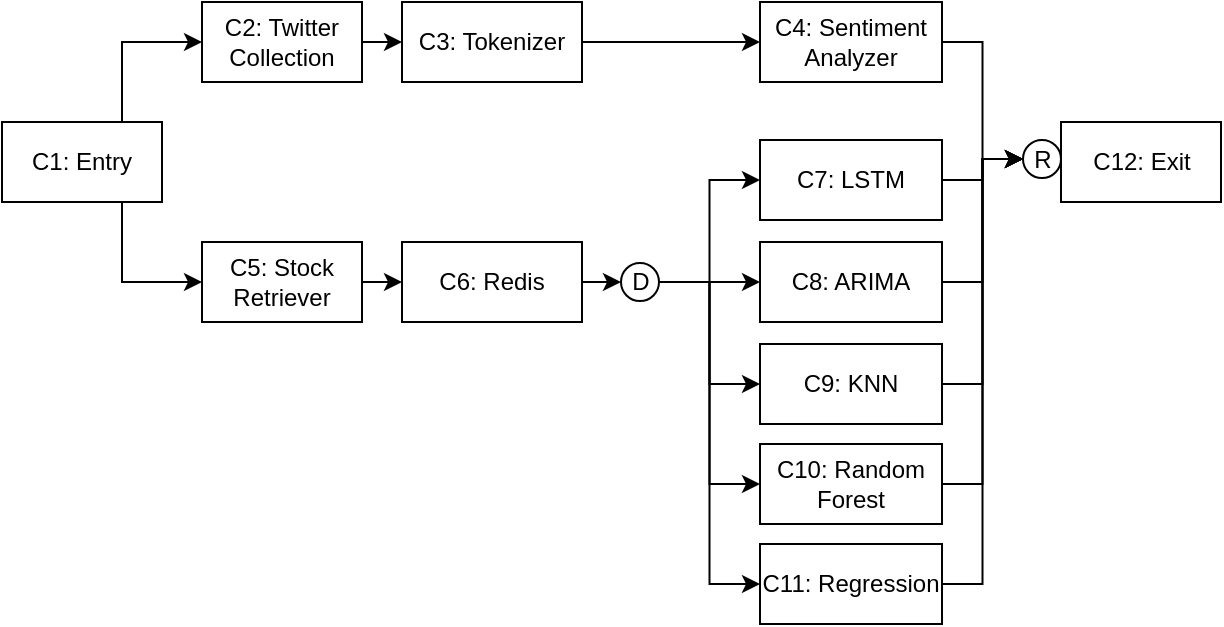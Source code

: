 <mxfile version="11.3.0" type="device" pages="5"><diagram id="MvhkzFSTpkSxDY-x4nTw" name="StockPriceServiceBasic"><mxGraphModel dx="932" dy="600" grid="1" gridSize="10" guides="1" tooltips="1" connect="1" arrows="1" fold="1" page="1" pageScale="1" pageWidth="1000" pageHeight="500" math="0" shadow="0"><root><mxCell id="0"/><mxCell id="1" parent="0"/><mxCell id="xYwFsirlzIUQsMod2T-3-18" style="edgeStyle=orthogonalEdgeStyle;rounded=0;orthogonalLoop=1;jettySize=auto;html=1;exitX=0.75;exitY=1;exitDx=0;exitDy=0;entryX=0;entryY=0.5;entryDx=0;entryDy=0;" parent="1" source="xYwFsirlzIUQsMod2T-3-4" target="xYwFsirlzIUQsMod2T-3-9" edge="1"><mxGeometry relative="1" as="geometry"/></mxCell><mxCell id="xYwFsirlzIUQsMod2T-3-19" style="edgeStyle=orthogonalEdgeStyle;rounded=0;orthogonalLoop=1;jettySize=auto;html=1;exitX=0.75;exitY=0;exitDx=0;exitDy=0;entryX=0;entryY=0.5;entryDx=0;entryDy=0;" parent="1" source="xYwFsirlzIUQsMod2T-3-4" target="xYwFsirlzIUQsMod2T-3-7" edge="1"><mxGeometry relative="1" as="geometry"/></mxCell><mxCell id="xYwFsirlzIUQsMod2T-3-4" value="C1: Entry" style="rounded=0;whiteSpace=wrap;html=1;" parent="1" vertex="1"><mxGeometry x="40" y="200" width="80" height="40" as="geometry"/></mxCell><mxCell id="xYwFsirlzIUQsMod2T-3-5" value="C12: Exit" style="rounded=0;whiteSpace=wrap;html=1;" parent="1" vertex="1"><mxGeometry x="569.5" y="200" width="80" height="40" as="geometry"/></mxCell><mxCell id="xYwFsirlzIUQsMod2T-3-43" style="edgeStyle=orthogonalEdgeStyle;rounded=0;orthogonalLoop=1;jettySize=auto;html=1;entryX=0;entryY=0.5;entryDx=0;entryDy=0;" parent="1" source="xYwFsirlzIUQsMod2T-3-6" target="xYwFsirlzIUQsMod2T-3-42" edge="1"><mxGeometry relative="1" as="geometry"/></mxCell><mxCell id="xYwFsirlzIUQsMod2T-3-6" value="C4: Sentiment Analyzer" style="rounded=0;whiteSpace=wrap;html=1;" parent="1" vertex="1"><mxGeometry x="419" y="140" width="91" height="40" as="geometry"/></mxCell><mxCell id="xYwFsirlzIUQsMod2T-3-20" style="edgeStyle=orthogonalEdgeStyle;rounded=0;orthogonalLoop=1;jettySize=auto;html=1;exitX=1;exitY=0.5;exitDx=0;exitDy=0;entryX=0;entryY=0.5;entryDx=0;entryDy=0;" parent="1" source="xYwFsirlzIUQsMod2T-3-7" target="xYwFsirlzIUQsMod2T-3-8" edge="1"><mxGeometry relative="1" as="geometry"/></mxCell><mxCell id="xYwFsirlzIUQsMod2T-3-7" value="C2: Twitter Collection" style="rounded=0;whiteSpace=wrap;html=1;" parent="1" vertex="1"><mxGeometry x="140" y="140" width="80" height="40" as="geometry"/></mxCell><mxCell id="xYwFsirlzIUQsMod2T-3-22" style="edgeStyle=orthogonalEdgeStyle;rounded=0;orthogonalLoop=1;jettySize=auto;html=1;exitX=1;exitY=0.5;exitDx=0;exitDy=0;entryX=0;entryY=0.5;entryDx=0;entryDy=0;" parent="1" source="xYwFsirlzIUQsMod2T-3-8" target="xYwFsirlzIUQsMod2T-3-6" edge="1"><mxGeometry relative="1" as="geometry"/></mxCell><mxCell id="xYwFsirlzIUQsMod2T-3-8" value="C3: Tokenizer" style="rounded=0;whiteSpace=wrap;html=1;" parent="1" vertex="1"><mxGeometry x="240" y="140" width="90" height="40" as="geometry"/></mxCell><mxCell id="xYwFsirlzIUQsMod2T-3-21" style="edgeStyle=orthogonalEdgeStyle;rounded=0;orthogonalLoop=1;jettySize=auto;html=1;exitX=1;exitY=0.5;exitDx=0;exitDy=0;entryX=0;entryY=0.5;entryDx=0;entryDy=0;" parent="1" source="xYwFsirlzIUQsMod2T-3-9" target="xYwFsirlzIUQsMod2T-3-10" edge="1"><mxGeometry relative="1" as="geometry"/></mxCell><mxCell id="xYwFsirlzIUQsMod2T-3-9" value="C5: Stock Retriever" style="rounded=0;whiteSpace=wrap;html=1;" parent="1" vertex="1"><mxGeometry x="140" y="260" width="80" height="40" as="geometry"/></mxCell><mxCell id="xYwFsirlzIUQsMod2T-3-33" style="edgeStyle=orthogonalEdgeStyle;rounded=0;orthogonalLoop=1;jettySize=auto;html=1;exitX=1;exitY=0.5;exitDx=0;exitDy=0;entryX=0;entryY=0.5;entryDx=0;entryDy=0;" parent="1" source="xYwFsirlzIUQsMod2T-3-10" target="xYwFsirlzIUQsMod2T-3-23" edge="1"><mxGeometry relative="1" as="geometry"/></mxCell><mxCell id="xYwFsirlzIUQsMod2T-3-10" value="C6: Redis" style="rounded=0;whiteSpace=wrap;html=1;" parent="1" vertex="1"><mxGeometry x="240" y="260" width="90" height="40" as="geometry"/></mxCell><mxCell id="xYwFsirlzIUQsMod2T-3-45" style="edgeStyle=orthogonalEdgeStyle;rounded=0;orthogonalLoop=1;jettySize=auto;html=1;entryX=0;entryY=0.5;entryDx=0;entryDy=0;" parent="1" source="xYwFsirlzIUQsMod2T-3-11" target="xYwFsirlzIUQsMod2T-3-42" edge="1"><mxGeometry relative="1" as="geometry"/></mxCell><mxCell id="xYwFsirlzIUQsMod2T-3-11" value="C7: LSTM" style="rounded=0;whiteSpace=wrap;html=1;" parent="1" vertex="1"><mxGeometry x="419" y="209" width="91" height="40" as="geometry"/></mxCell><mxCell id="xYwFsirlzIUQsMod2T-3-46" style="edgeStyle=orthogonalEdgeStyle;rounded=0;orthogonalLoop=1;jettySize=auto;html=1;entryX=0;entryY=0.5;entryDx=0;entryDy=0;" parent="1" source="xYwFsirlzIUQsMod2T-3-12" target="xYwFsirlzIUQsMod2T-3-42" edge="1"><mxGeometry relative="1" as="geometry"/></mxCell><mxCell id="xYwFsirlzIUQsMod2T-3-12" value="C8: ARIMA" style="rounded=0;whiteSpace=wrap;html=1;" parent="1" vertex="1"><mxGeometry x="419" y="260" width="91" height="40" as="geometry"/></mxCell><mxCell id="xYwFsirlzIUQsMod2T-3-48" style="edgeStyle=orthogonalEdgeStyle;rounded=0;orthogonalLoop=1;jettySize=auto;html=1;entryX=0;entryY=0.5;entryDx=0;entryDy=0;" parent="1" source="xYwFsirlzIUQsMod2T-3-13" target="xYwFsirlzIUQsMod2T-3-42" edge="1"><mxGeometry relative="1" as="geometry"/></mxCell><mxCell id="xYwFsirlzIUQsMod2T-3-13" value="C10: Random Forest" style="rounded=0;whiteSpace=wrap;html=1;" parent="1" vertex="1"><mxGeometry x="419" y="361" width="91" height="40" as="geometry"/></mxCell><mxCell id="xYwFsirlzIUQsMod2T-3-49" style="edgeStyle=orthogonalEdgeStyle;rounded=0;orthogonalLoop=1;jettySize=auto;html=1;entryX=0;entryY=0.5;entryDx=0;entryDy=0;" parent="1" source="xYwFsirlzIUQsMod2T-3-14" target="xYwFsirlzIUQsMod2T-3-42" edge="1"><mxGeometry relative="1" as="geometry"/></mxCell><mxCell id="xYwFsirlzIUQsMod2T-3-14" value="C11: Regression" style="rounded=0;whiteSpace=wrap;html=1;" parent="1" vertex="1"><mxGeometry x="419" y="411" width="91" height="40" as="geometry"/></mxCell><mxCell id="xYwFsirlzIUQsMod2T-3-47" style="edgeStyle=orthogonalEdgeStyle;rounded=0;orthogonalLoop=1;jettySize=auto;html=1;entryX=0;entryY=0.5;entryDx=0;entryDy=0;" parent="1" source="xYwFsirlzIUQsMod2T-3-15" target="xYwFsirlzIUQsMod2T-3-42" edge="1"><mxGeometry relative="1" as="geometry"/></mxCell><mxCell id="xYwFsirlzIUQsMod2T-3-15" value="C9: KNN" style="rounded=0;whiteSpace=wrap;html=1;" parent="1" vertex="1"><mxGeometry x="419" y="311" width="91" height="40" as="geometry"/></mxCell><mxCell id="xYwFsirlzIUQsMod2T-3-36" style="edgeStyle=orthogonalEdgeStyle;rounded=0;orthogonalLoop=1;jettySize=auto;html=1;exitX=1;exitY=0.5;exitDx=0;exitDy=0;entryX=0;entryY=0.5;entryDx=0;entryDy=0;" parent="1" source="xYwFsirlzIUQsMod2T-3-23" target="xYwFsirlzIUQsMod2T-3-11" edge="1"><mxGeometry relative="1" as="geometry"/></mxCell><mxCell id="xYwFsirlzIUQsMod2T-3-37" style="edgeStyle=orthogonalEdgeStyle;rounded=0;orthogonalLoop=1;jettySize=auto;html=1;exitX=1;exitY=0.5;exitDx=0;exitDy=0;entryX=0;entryY=0.5;entryDx=0;entryDy=0;" parent="1" source="xYwFsirlzIUQsMod2T-3-23" target="xYwFsirlzIUQsMod2T-3-12" edge="1"><mxGeometry relative="1" as="geometry"/></mxCell><mxCell id="xYwFsirlzIUQsMod2T-3-38" style="edgeStyle=orthogonalEdgeStyle;rounded=0;orthogonalLoop=1;jettySize=auto;html=1;entryX=0;entryY=0.5;entryDx=0;entryDy=0;" parent="1" source="xYwFsirlzIUQsMod2T-3-23" target="xYwFsirlzIUQsMod2T-3-15" edge="1"><mxGeometry relative="1" as="geometry"/></mxCell><mxCell id="xYwFsirlzIUQsMod2T-3-39" style="edgeStyle=orthogonalEdgeStyle;rounded=0;orthogonalLoop=1;jettySize=auto;html=1;entryX=0;entryY=0.5;entryDx=0;entryDy=0;" parent="1" source="xYwFsirlzIUQsMod2T-3-23" target="xYwFsirlzIUQsMod2T-3-13" edge="1"><mxGeometry relative="1" as="geometry"/></mxCell><mxCell id="xYwFsirlzIUQsMod2T-3-40" style="edgeStyle=orthogonalEdgeStyle;rounded=0;orthogonalLoop=1;jettySize=auto;html=1;entryX=0;entryY=0.5;entryDx=0;entryDy=0;" parent="1" source="xYwFsirlzIUQsMod2T-3-23" target="xYwFsirlzIUQsMod2T-3-14" edge="1"><mxGeometry relative="1" as="geometry"/></mxCell><mxCell id="xYwFsirlzIUQsMod2T-3-23" value="D" style="ellipse;whiteSpace=wrap;html=1;aspect=fixed;verticalAlign=middle;align=center;" parent="1" vertex="1"><mxGeometry x="349.5" y="270.5" width="19" height="19" as="geometry"/></mxCell><mxCell id="xYwFsirlzIUQsMod2T-3-42" value="R" style="ellipse;whiteSpace=wrap;html=1;aspect=fixed;verticalAlign=middle;align=center;" parent="1" vertex="1"><mxGeometry x="550.5" y="209" width="19" height="19" as="geometry"/></mxCell></root></mxGraphModel></diagram><diagram name="CurrentStockPriceService" id="ERicWpg_Pi3_TDMIFpDv"><mxGraphModel dx="932" dy="600" grid="1" gridSize="10" guides="1" tooltips="1" connect="1" arrows="1" fold="1" page="1" pageScale="1" pageWidth="1000" pageHeight="500" math="0" shadow="0"><root><mxCell id="mewTV4nTfRDeJSfwuZwY-0"/><mxCell id="mewTV4nTfRDeJSfwuZwY-1" parent="mewTV4nTfRDeJSfwuZwY-0"/><mxCell id="mewTV4nTfRDeJSfwuZwY-2" style="edgeStyle=orthogonalEdgeStyle;rounded=0;orthogonalLoop=1;jettySize=auto;html=1;exitX=0.75;exitY=1;exitDx=0;exitDy=0;entryX=0;entryY=0.5;entryDx=0;entryDy=0;" edge="1" parent="mewTV4nTfRDeJSfwuZwY-1" source="mewTV4nTfRDeJSfwuZwY-4" target="mewTV4nTfRDeJSfwuZwY-13"><mxGeometry relative="1" as="geometry"/></mxCell><mxCell id="mewTV4nTfRDeJSfwuZwY-4" value="C1: Entry" style="rounded=0;whiteSpace=wrap;html=1;" vertex="1" parent="mewTV4nTfRDeJSfwuZwY-1"><mxGeometry x="40" y="200" width="80" height="40" as="geometry"/></mxCell><mxCell id="mewTV4nTfRDeJSfwuZwY-5" value="C12: Exit" style="rounded=0;whiteSpace=wrap;html=1;" vertex="1" parent="mewTV4nTfRDeJSfwuZwY-1"><mxGeometry x="569.5" y="200" width="80" height="40" as="geometry"/></mxCell><mxCell id="mewTV4nTfRDeJSfwuZwY-33" style="edgeStyle=orthogonalEdgeStyle;rounded=0;orthogonalLoop=1;jettySize=auto;html=1;exitX=1;exitY=0.5;exitDx=0;exitDy=0;entryX=0;entryY=0.5;entryDx=0;entryDy=0;" edge="1" parent="mewTV4nTfRDeJSfwuZwY-1" source="mewTV4nTfRDeJSfwuZwY-13" target="mewTV4nTfRDeJSfwuZwY-31"><mxGeometry relative="1" as="geometry"/></mxCell><mxCell id="mewTV4nTfRDeJSfwuZwY-13" value="C5: Stock Retriever" style="rounded=0;whiteSpace=wrap;html=1;" vertex="1" parent="mewTV4nTfRDeJSfwuZwY-1"><mxGeometry x="140" y="260" width="80" height="40" as="geometry"/></mxCell><mxCell id="mewTV4nTfRDeJSfwuZwY-16" style="edgeStyle=orthogonalEdgeStyle;rounded=0;orthogonalLoop=1;jettySize=auto;html=1;entryX=0;entryY=0.5;entryDx=0;entryDy=0;" edge="1" parent="mewTV4nTfRDeJSfwuZwY-1" source="mewTV4nTfRDeJSfwuZwY-17" target="mewTV4nTfRDeJSfwuZwY-32"><mxGeometry relative="1" as="geometry"/></mxCell><mxCell id="mewTV4nTfRDeJSfwuZwY-17" value="C7: LSTM" style="rounded=0;whiteSpace=wrap;html=1;" vertex="1" parent="mewTV4nTfRDeJSfwuZwY-1"><mxGeometry x="419" y="209" width="91" height="40" as="geometry"/></mxCell><mxCell id="mewTV4nTfRDeJSfwuZwY-26" style="edgeStyle=orthogonalEdgeStyle;rounded=0;orthogonalLoop=1;jettySize=auto;html=1;exitX=1;exitY=0.5;exitDx=0;exitDy=0;entryX=0;entryY=0.5;entryDx=0;entryDy=0;" edge="1" parent="mewTV4nTfRDeJSfwuZwY-1" source="mewTV4nTfRDeJSfwuZwY-31" target="mewTV4nTfRDeJSfwuZwY-17"><mxGeometry relative="1" as="geometry"/></mxCell><mxCell id="mewTV4nTfRDeJSfwuZwY-31" value="D" style="ellipse;whiteSpace=wrap;html=1;aspect=fixed;verticalAlign=middle;align=center;" vertex="1" parent="mewTV4nTfRDeJSfwuZwY-1"><mxGeometry x="349.5" y="270.5" width="19" height="19" as="geometry"/></mxCell><mxCell id="mewTV4nTfRDeJSfwuZwY-32" value="R" style="ellipse;whiteSpace=wrap;html=1;aspect=fixed;verticalAlign=middle;align=center;" vertex="1" parent="mewTV4nTfRDeJSfwuZwY-1"><mxGeometry x="550.5" y="209" width="19" height="19" as="geometry"/></mxCell></root></mxGraphModel></diagram><diagram name="CurrentImageService" id="rg0VwnfKuxNkfn9p4Fsf"><mxGraphModel dx="932" dy="600" grid="1" gridSize="10" guides="1" tooltips="1" connect="1" arrows="1" fold="1" page="1" pageScale="1" pageWidth="1000" pageHeight="500" math="0" shadow="0"><root><mxCell id="3y9ioyZpkBC32ZKGi_uu-0"/><mxCell id="3y9ioyZpkBC32ZKGi_uu-1" parent="3y9ioyZpkBC32ZKGi_uu-0"/><mxCell id="3y9ioyZpkBC32ZKGi_uu-12" style="edgeStyle=orthogonalEdgeStyle;rounded=0;orthogonalLoop=1;jettySize=auto;html=1;exitX=1;exitY=0.5;exitDx=0;exitDy=0;entryX=0;entryY=0.5;entryDx=0;entryDy=0;" edge="1" parent="3y9ioyZpkBC32ZKGi_uu-1" source="3y9ioyZpkBC32ZKGi_uu-3" target="3y9ioyZpkBC32ZKGi_uu-6"><mxGeometry relative="1" as="geometry"/></mxCell><mxCell id="3y9ioyZpkBC32ZKGi_uu-3" value="C1: Image Entry" style="rounded=0;whiteSpace=wrap;html=1;" vertex="1" parent="3y9ioyZpkBC32ZKGi_uu-1"><mxGeometry x="40" y="200" width="80" height="40" as="geometry"/></mxCell><mxCell id="3y9ioyZpkBC32ZKGi_uu-4" value="C5: Exit" style="rounded=0;whiteSpace=wrap;html=1;" vertex="1" parent="3y9ioyZpkBC32ZKGi_uu-1"><mxGeometry x="549" y="200" width="80" height="40" as="geometry"/></mxCell><mxCell id="3y9ioyZpkBC32ZKGi_uu-15" style="edgeStyle=orthogonalEdgeStyle;rounded=0;orthogonalLoop=1;jettySize=auto;html=1;entryX=0;entryY=0.5;entryDx=0;entryDy=0;" edge="1" parent="3y9ioyZpkBC32ZKGi_uu-1" source="3y9ioyZpkBC32ZKGi_uu-6" target="3y9ioyZpkBC32ZKGi_uu-13"><mxGeometry relative="1" as="geometry"/></mxCell><mxCell id="3y9ioyZpkBC32ZKGi_uu-6" value="C2: YOLOv3" style="rounded=0;whiteSpace=wrap;html=1;" vertex="1" parent="3y9ioyZpkBC32ZKGi_uu-1"><mxGeometry x="180" y="200" width="80" height="40" as="geometry"/></mxCell><mxCell id="3y9ioyZpkBC32ZKGi_uu-11" value="R" style="ellipse;whiteSpace=wrap;html=1;aspect=fixed;verticalAlign=middle;align=center;" vertex="1" parent="3y9ioyZpkBC32ZKGi_uu-1"><mxGeometry x="530" y="209" width="19" height="19" as="geometry"/></mxCell><mxCell id="3y9ioyZpkBC32ZKGi_uu-16" style="edgeStyle=orthogonalEdgeStyle;rounded=0;orthogonalLoop=1;jettySize=auto;html=1;" edge="1" parent="3y9ioyZpkBC32ZKGi_uu-1" source="3y9ioyZpkBC32ZKGi_uu-13"><mxGeometry relative="1" as="geometry"><mxPoint x="530" y="220" as="targetPoint"/></mxGeometry></mxCell><mxCell id="3y9ioyZpkBC32ZKGi_uu-17" value="No" style="text;html=1;resizable=0;points=[];align=center;verticalAlign=middle;labelBackgroundColor=#ffffff;" vertex="1" connectable="0" parent="3y9ioyZpkBC32ZKGi_uu-16"><mxGeometry x="-0.294" y="5" relative="1" as="geometry"><mxPoint y="1" as="offset"/></mxGeometry></mxCell><mxCell id="3y9ioyZpkBC32ZKGi_uu-19" value="Yes" style="edgeStyle=orthogonalEdgeStyle;rounded=0;orthogonalLoop=1;jettySize=auto;html=1;exitX=0.5;exitY=1;exitDx=0;exitDy=0;" edge="1" parent="3y9ioyZpkBC32ZKGi_uu-1" source="3y9ioyZpkBC32ZKGi_uu-13"><mxGeometry relative="1" as="geometry"><mxPoint x="375" y="330" as="targetPoint"/></mxGeometry></mxCell><mxCell id="3y9ioyZpkBC32ZKGi_uu-13" value="C3: Car in image?" style="rhombus;whiteSpace=wrap;html=1;" vertex="1" parent="3y9ioyZpkBC32ZKGi_uu-1"><mxGeometry x="330" y="179" width="90" height="81" as="geometry"/></mxCell><mxCell id="3y9ioyZpkBC32ZKGi_uu-21" style="edgeStyle=orthogonalEdgeStyle;rounded=0;orthogonalLoop=1;jettySize=auto;html=1;entryX=0.5;entryY=1;entryDx=0;entryDy=0;" edge="1" parent="3y9ioyZpkBC32ZKGi_uu-1" source="3y9ioyZpkBC32ZKGi_uu-20" target="3y9ioyZpkBC32ZKGi_uu-11"><mxGeometry relative="1" as="geometry"/></mxCell><mxCell id="3y9ioyZpkBC32ZKGi_uu-20" value="C4: ALPR" style="rounded=0;whiteSpace=wrap;html=1;" vertex="1" parent="3y9ioyZpkBC32ZKGi_uu-1"><mxGeometry x="335" y="330" width="80" height="40" as="geometry"/></mxCell></root></mxGraphModel></diagram><diagram id="uyl3P-wji5drcORHPzQt" name="Infrastructure"><mxGraphModel dx="778" dy="554" grid="1" gridSize="10" guides="1" tooltips="1" connect="1" arrows="1" fold="1" page="1" pageScale="1" pageWidth="827" pageHeight="1169" math="0" shadow="0"><root><mxCell id="jR8ouU3tI8FOe37-KaW2-0"/><mxCell id="jR8ouU3tI8FOe37-KaW2-1" parent="jR8ouU3tI8FOe37-KaW2-0"/><mxCell id="fbiZYCEvvnbHTKup-m5_-6" style="edgeStyle=orthogonalEdgeStyle;rounded=0;orthogonalLoop=1;jettySize=auto;html=1;exitX=0.25;exitY=0;exitDx=0;exitDy=0;entryX=0.25;entryY=1;entryDx=0;entryDy=0;" edge="1" parent="jR8ouU3tI8FOe37-KaW2-1" source="fbiZYCEvvnbHTKup-m5_-1" target="fbiZYCEvvnbHTKup-m5_-4"><mxGeometry relative="1" as="geometry"/></mxCell><mxCell id="fbiZYCEvvnbHTKup-m5_-1" value="Metric-measuring Web App" style="rounded=0;whiteSpace=wrap;html=1;" vertex="1" parent="jR8ouU3tI8FOe37-KaW2-1"><mxGeometry x="290" y="341" width="120" height="60" as="geometry"/></mxCell><mxCell id="fbiZYCEvvnbHTKup-m5_-7" style="edgeStyle=orthogonalEdgeStyle;rounded=0;orthogonalLoop=1;jettySize=auto;html=1;exitX=0.75;exitY=1;exitDx=0;exitDy=0;entryX=0.75;entryY=0;entryDx=0;entryDy=0;" edge="1" parent="jR8ouU3tI8FOe37-KaW2-1" source="fbiZYCEvvnbHTKup-m5_-4" target="fbiZYCEvvnbHTKup-m5_-1"><mxGeometry relative="1" as="geometry"/></mxCell><mxCell id="fbiZYCEvvnbHTKup-m5_-4" value="RPC Client&lt;br&gt;-&lt;br&gt;API Server" style="rounded=0;whiteSpace=wrap;html=1;" vertex="1" parent="jR8ouU3tI8FOe37-KaW2-1"><mxGeometry x="290" y="241" width="120" height="60" as="geometry"/></mxCell><mxCell id="fbiZYCEvvnbHTKup-m5_-20" value="" style="shape=flexArrow;endArrow=classic;startArrow=classic;html=1;" edge="1" parent="jR8ouU3tI8FOe37-KaW2-1"><mxGeometry width="50" height="50" relative="1" as="geometry"><mxPoint x="349" y="160" as="sourcePoint"/><mxPoint x="349" y="240" as="targetPoint"/></mxGeometry></mxCell><mxCell id="fbiZYCEvvnbHTKup-m5_-21" value="RPC" style="text;html=1;resizable=0;points=[];align=center;verticalAlign=middle;labelBackgroundColor=#ffffff;" vertex="1" connectable="0" parent="fbiZYCEvvnbHTKup-m5_-20"><mxGeometry x="-0.1" y="1" relative="1" as="geometry"><mxPoint x="1" as="offset"/></mxGeometry></mxCell><mxCell id="fbiZYCEvvnbHTKup-m5_-40" value="" style="group" vertex="1" connectable="0" parent="jR8ouU3tI8FOe37-KaW2-1"><mxGeometry x="173" y="30" width="250" height="130" as="geometry"/></mxCell><mxCell id="fbiZYCEvvnbHTKup-m5_-8" value="" style="rounded=0;whiteSpace=wrap;html=1;" vertex="1" parent="fbiZYCEvvnbHTKup-m5_-40"><mxGeometry width="250" height="130" as="geometry"/></mxCell><mxCell id="fbiZYCEvvnbHTKup-m5_-9" value="&lt;span style=&quot;font-size: 24px&quot;&gt;Node&lt;/span&gt;" style="text;html=1;strokeColor=none;fillColor=none;align=center;verticalAlign=middle;whiteSpace=wrap;rounded=0;" vertex="1" parent="fbiZYCEvvnbHTKup-m5_-40"><mxGeometry x="160" y="90" width="76" height="30" as="geometry"/></mxCell><mxCell id="fbiZYCEvvnbHTKup-m5_-29" value="RPC Server &lt;br&gt;-&lt;br&gt;Docker Container" style="rounded=0;whiteSpace=wrap;html=1;" vertex="1" parent="fbiZYCEvvnbHTKup-m5_-40"><mxGeometry x="48.889" y="11" width="97.222" height="60" as="geometry"/></mxCell><mxCell id="fbiZYCEvvnbHTKup-m5_-36" value="&lt;font style=&quot;font-size: 16px&quot;&gt;x N&lt;/font&gt;" style="text;html=1;strokeColor=none;fillColor=none;align=center;verticalAlign=middle;whiteSpace=wrap;rounded=0;" vertex="1" parent="fbiZYCEvvnbHTKup-m5_-40"><mxGeometry x="154" y="23" width="60" height="30" as="geometry"/></mxCell><mxCell id="fbiZYCEvvnbHTKup-m5_-39" value="" style="shape=curlyBracket;whiteSpace=wrap;html=1;rounded=1;rotation=180;" vertex="1" parent="fbiZYCEvvnbHTKup-m5_-40"><mxGeometry x="156" y="10" width="10" height="58" as="geometry"/></mxCell><mxCell id="fbiZYCEvvnbHTKup-m5_-47" value="" style="shape=curlyBracket;whiteSpace=wrap;html=1;rounded=1;rotation=-180;" vertex="1" parent="jR8ouU3tI8FOe37-KaW2-1"><mxGeometry x="443" y="38" width="20" height="120" as="geometry"/></mxCell><mxCell id="fbiZYCEvvnbHTKup-m5_-48" value="&lt;font style=&quot;font-size: 40px&quot;&gt;x N&lt;/font&gt;" style="text;html=1;strokeColor=none;fillColor=none;align=center;verticalAlign=middle;whiteSpace=wrap;rounded=0;" vertex="1" parent="jR8ouU3tI8FOe37-KaW2-1"><mxGeometry x="446" y="85" width="110" height="20" as="geometry"/></mxCell></root></mxGraphModel></diagram><diagram name="Infrastructure (For Department)" id="rvZgSxT9JJiPStn6eFJ3"><mxGraphModel dx="778" dy="554" grid="1" gridSize="10" guides="1" tooltips="1" connect="1" arrows="1" fold="1" page="1" pageScale="1" pageWidth="827" pageHeight="1169" math="0" shadow="0"><root><mxCell id="uSWrGftCfoiFN9Jl64Gm-0"/><mxCell id="uSWrGftCfoiFN9Jl64Gm-1" parent="uSWrGftCfoiFN9Jl64Gm-0"/><mxCell id="OvrAaWBnPHTtGWTpYTSh-18" value="" style="whiteSpace=wrap;html=1;aspect=fixed;fillColor=#f5f5f5;strokeColor=#666666;fontColor=#333333;" vertex="1" parent="uSWrGftCfoiFN9Jl64Gm-1"><mxGeometry x="98" y="10" width="492" height="492" as="geometry"/></mxCell><mxCell id="OvrAaWBnPHTtGWTpYTSh-16" value="" style="shape=parallelogram;perimeter=parallelogramPerimeter;whiteSpace=wrap;html=1;fillColor=#fff2cc;strokeColor=#d6b656;" vertex="1" parent="uSWrGftCfoiFN9Jl64Gm-1"><mxGeometry x="300" y="160" width="90" height="80" as="geometry"/></mxCell><mxCell id="uSWrGftCfoiFN9Jl64Gm-6" value="" style="shape=flexArrow;endArrow=classic;startArrow=classic;html=1;" edge="1" parent="uSWrGftCfoiFN9Jl64Gm-1"><mxGeometry width="50" height="50" relative="1" as="geometry"><mxPoint x="349" y="160" as="sourcePoint"/><mxPoint x="349" y="240" as="targetPoint"/></mxGeometry></mxCell><mxCell id="uSWrGftCfoiFN9Jl64Gm-7" value="RPC" style="text;html=1;resizable=0;points=[];align=center;verticalAlign=middle;labelBackgroundColor=#ffffff;" vertex="1" connectable="0" parent="uSWrGftCfoiFN9Jl64Gm-6"><mxGeometry x="-0.1" y="1" relative="1" as="geometry"><mxPoint x="1" as="offset"/></mxGeometry></mxCell><mxCell id="uSWrGftCfoiFN9Jl64Gm-8" value="" style="group" vertex="1" connectable="0" parent="uSWrGftCfoiFN9Jl64Gm-1"><mxGeometry x="173" y="30" width="250" height="130" as="geometry"/></mxCell><mxCell id="uSWrGftCfoiFN9Jl64Gm-9" value="" style="rounded=0;whiteSpace=wrap;html=1;" vertex="1" parent="uSWrGftCfoiFN9Jl64Gm-8"><mxGeometry width="250" height="130" as="geometry"/></mxCell><mxCell id="uSWrGftCfoiFN9Jl64Gm-10" value="&lt;span style=&quot;font-size: 24px&quot;&gt;Node&lt;/span&gt;" style="text;html=1;strokeColor=none;fillColor=none;align=center;verticalAlign=middle;whiteSpace=wrap;rounded=0;" vertex="1" parent="uSWrGftCfoiFN9Jl64Gm-8"><mxGeometry x="160" y="90" width="76" height="30" as="geometry"/></mxCell><mxCell id="uSWrGftCfoiFN9Jl64Gm-11" value="RPC Server &lt;br&gt;-&lt;br&gt;Docker Container" style="rounded=0;whiteSpace=wrap;html=1;" vertex="1" parent="uSWrGftCfoiFN9Jl64Gm-8"><mxGeometry x="48.889" y="11" width="97.222" height="60" as="geometry"/></mxCell><mxCell id="uSWrGftCfoiFN9Jl64Gm-12" value="&lt;font style=&quot;font-size: 16px&quot;&gt;x N&lt;/font&gt;" style="text;html=1;strokeColor=none;fillColor=none;align=center;verticalAlign=middle;whiteSpace=wrap;rounded=0;" vertex="1" parent="uSWrGftCfoiFN9Jl64Gm-8"><mxGeometry x="154" y="23" width="60" height="30" as="geometry"/></mxCell><mxCell id="uSWrGftCfoiFN9Jl64Gm-13" value="" style="shape=curlyBracket;whiteSpace=wrap;html=1;rounded=1;rotation=180;" vertex="1" parent="uSWrGftCfoiFN9Jl64Gm-8"><mxGeometry x="156" y="10" width="10" height="58" as="geometry"/></mxCell><mxCell id="uSWrGftCfoiFN9Jl64Gm-14" value="" style="shape=curlyBracket;whiteSpace=wrap;html=1;rounded=1;rotation=-180;" vertex="1" parent="uSWrGftCfoiFN9Jl64Gm-1"><mxGeometry x="443" y="38" width="20" height="120" as="geometry"/></mxCell><mxCell id="uSWrGftCfoiFN9Jl64Gm-15" value="&lt;font style=&quot;font-size: 40px&quot;&gt;x N&lt;/font&gt;" style="text;html=1;strokeColor=none;fillColor=none;align=center;verticalAlign=middle;whiteSpace=wrap;rounded=0;" vertex="1" parent="uSWrGftCfoiFN9Jl64Gm-1"><mxGeometry x="446" y="85" width="110" height="20" as="geometry"/></mxCell><mxCell id="OvrAaWBnPHTtGWTpYTSh-6" value="" style="rounded=0;whiteSpace=wrap;html=1;imageAlign=right;imageVerticalAlign=bottom;" vertex="1" parent="uSWrGftCfoiFN9Jl64Gm-1"><mxGeometry x="180" y="241" width="340" height="210" as="geometry"/></mxCell><mxCell id="OvrAaWBnPHTtGWTpYTSh-7" style="edgeStyle=orthogonalEdgeStyle;rounded=0;orthogonalLoop=1;jettySize=auto;html=1;exitX=0.25;exitY=0;exitDx=0;exitDy=0;entryX=0.25;entryY=1;entryDx=0;entryDy=0;" edge="1" parent="uSWrGftCfoiFN9Jl64Gm-1" source="OvrAaWBnPHTtGWTpYTSh-8" target="OvrAaWBnPHTtGWTpYTSh-11"><mxGeometry relative="1" as="geometry"/></mxCell><mxCell id="OvrAaWBnPHTtGWTpYTSh-8" value="Metric-measuring Web App" style="rounded=0;whiteSpace=wrap;html=1;" vertex="1" parent="uSWrGftCfoiFN9Jl64Gm-1"><mxGeometry x="290" y="364" width="120" height="60" as="geometry"/></mxCell><mxCell id="OvrAaWBnPHTtGWTpYTSh-9" value="&lt;font style=&quot;font-size: 24px&quot;&gt;Laptop&lt;/font&gt;" style="text;html=1;strokeColor=none;fillColor=none;align=center;verticalAlign=middle;whiteSpace=wrap;rounded=0;" vertex="1" parent="uSWrGftCfoiFN9Jl64Gm-1"><mxGeometry x="440" y="413" width="60" height="30" as="geometry"/></mxCell><mxCell id="OvrAaWBnPHTtGWTpYTSh-10" style="edgeStyle=orthogonalEdgeStyle;rounded=0;orthogonalLoop=1;jettySize=auto;html=1;exitX=0.75;exitY=1;exitDx=0;exitDy=0;entryX=0.75;entryY=0;entryDx=0;entryDy=0;" edge="1" parent="uSWrGftCfoiFN9Jl64Gm-1" source="OvrAaWBnPHTtGWTpYTSh-11" target="OvrAaWBnPHTtGWTpYTSh-8"><mxGeometry relative="1" as="geometry"/></mxCell><mxCell id="OvrAaWBnPHTtGWTpYTSh-11" value="RPC Client&lt;br&gt;-&lt;br&gt;API Server" style="rounded=0;whiteSpace=wrap;html=1;" vertex="1" parent="uSWrGftCfoiFN9Jl64Gm-1"><mxGeometry x="290" y="264" width="120" height="60" as="geometry"/></mxCell><mxCell id="OvrAaWBnPHTtGWTpYTSh-17" value="SSH Tunnelling" style="text;html=1;strokeColor=none;fillColor=none;align=center;verticalAlign=middle;whiteSpace=wrap;rounded=0;" vertex="1" parent="uSWrGftCfoiFN9Jl64Gm-1"><mxGeometry x="223.5" y="190" width="110" height="20" as="geometry"/></mxCell><mxCell id="OvrAaWBnPHTtGWTpYTSh-19" value="&lt;font style=&quot;font-size: 24px&quot;&gt;CS VPN&lt;/font&gt;" style="text;html=1;strokeColor=none;fillColor=none;align=center;verticalAlign=middle;whiteSpace=wrap;rounded=0;" vertex="1" parent="uSWrGftCfoiFN9Jl64Gm-1"><mxGeometry x="478" y="467" width="110" height="30" as="geometry"/></mxCell></root></mxGraphModel></diagram></mxfile>